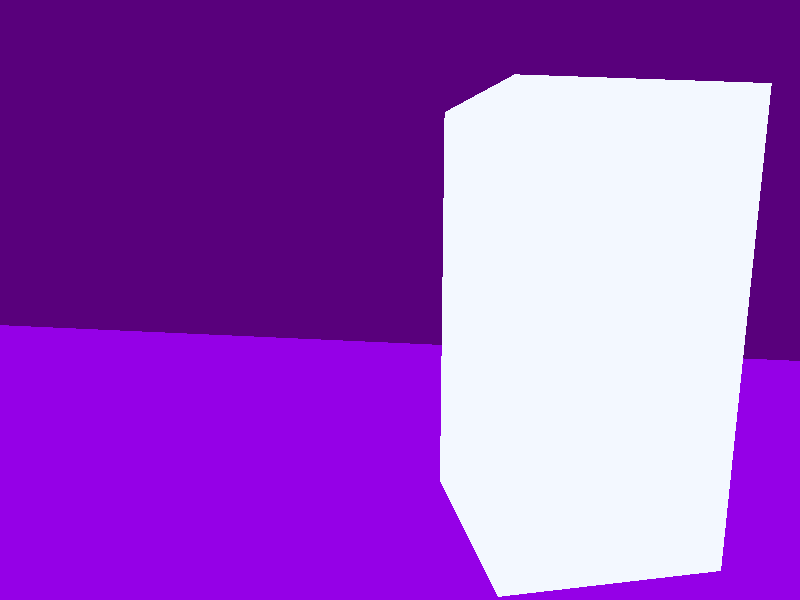 // various glass finishes, colors and interiors
#include "glass.inc"
// general math functions and macros
#include "math.inc" 

#declare Photons=on;

global_settings {
  assumed_gamma 1.0
  max_trace_level 5
  #if (Photons)          // global photon block
    photons {
      //spacing 0.02                 // specify the density of photons
      count 200000               // alternatively use a total number of photons

      //gather min, max            // amount of photons gathered during render [20, 100]
      //media max_steps [,factor]  // media photons
      jitter 1.0                 // jitter phor photon rays
      //max_trace_level 5          // optional separate max_trace_level
      //adc_bailout 1/255          // see global adc_bailout
      //save_file "filename"       // save photons to file
      //load_file "filename"       // load photons from file
      //autostop 0                 // photon autostop option
      //radius 10                  // manually specified search radius
      // (---Adaptive Search Radius---)
      //steps 1
      //expand_thresholds 0.2, 40
    }

  #end
}

//--declares-------------------------------------- 
                                                  
#declare bubbleCount = 0;
#declare randomL = seed(237);
#declare randomS = seed(87);
#declare varRough = 1;

//--objects---------------------------------------

difference { 
//cuboid glass block
  prism {
    linear_sweep
    linear_spline
    0, 10, 4,
    <0,0>,<0,5>,<5,5>,<5,0>
    pigment {
      colour Col_Glass_Bluish
    }
    rotate y*-20
    translate <0, 0, 0>
    photons{              // creates photon use
      target 1.0          // spacing multiplier for photons hitting the object
      refraction on
      reflection on
    }
    interior {
      ior 1.35
      fade_power 1001
      fade_distance 0.9
      fade_color .98
    }
  }
//large air bubbles
  #while (bubbleCount < 7)
    sphere {
      <rand(randomL)*8,rand(randomL)*8,rand(randomL)*15>,  
      0.25
      pigment {
        colour Col_Glass_Bluish
      }
      finish {
        roughness varRough
      }
    }
    #declare bubbleCount = bubbleCount+1;   // increment our counter
  #end 
//small air bubbles        
  #while (bubbleCount < 124)
    sphere {
      <rand(randomS)*8,rand(randomS)*8,rand(randomS)*8>,  
      0.125
      pigment {
        colour Col_Glass_Bluish
      }
      finish {
        roughness varRough
      }
    }
    #declare bubbleCount = bubbleCount+1;   // increment our counter
  #end
} 
//floor  
plane {
  y,
  0
  pigment {
    colour rgb <.3, 0, .8>
  }
}    
//wall
plane {
  z,
  20
  pigment {
    colour rgb <.1, 0, .2>
  }
}


//--lights----------------------------------------

// create a regular point light source
light_source {
  0*x                  // light's position (translated below)
  color rgb <1,1,1>    // light's color
  translate <-20, 40, -20>
}
// create a point "spotlight" (conical directed) light source
light_source {
  0*x                     // light's position (translated below)
  color rgb <1,1,1>       // light's color
  spotlight               // this kind of light source
  translate <30, 20, -15> // <x y z> position of light
  point_at <2.5, 5, 2.5>      // direction of spotlight
  radius 5                // hotspot (inner, in degrees)
  tightness 50            // tightness of falloff (1...100) lower is softer, higher is tighter
  falloff 8               // intensity falloff radius (outer, in degrees)
}
// create a point "spotlight" (conical directed) light source
light_source {
  0*x                     // light's position (translated below)
  color rgb <1,1,1>       // light's color
  spotlight               // this kind of light source
  translate <0, 20, 0> // <x y z> position of light
  point_at <2.5, 0, 2.5>      // direction of spotlight
  radius 1.5                // hotspot (inner, in degrees)
  tightness 50            // tightness of falloff (1...100) lower is softer, higher is tighter
  falloff 8               // intensity falloff radius (outer, in degrees)
}


//--camera----------------------------------------
 
// perspective (default) camera
camera {
  location  <0.0, 8, -11.0>
  look_at   <-2, 6,  0.0>
  right     x*image_width/image_height
}
                 
